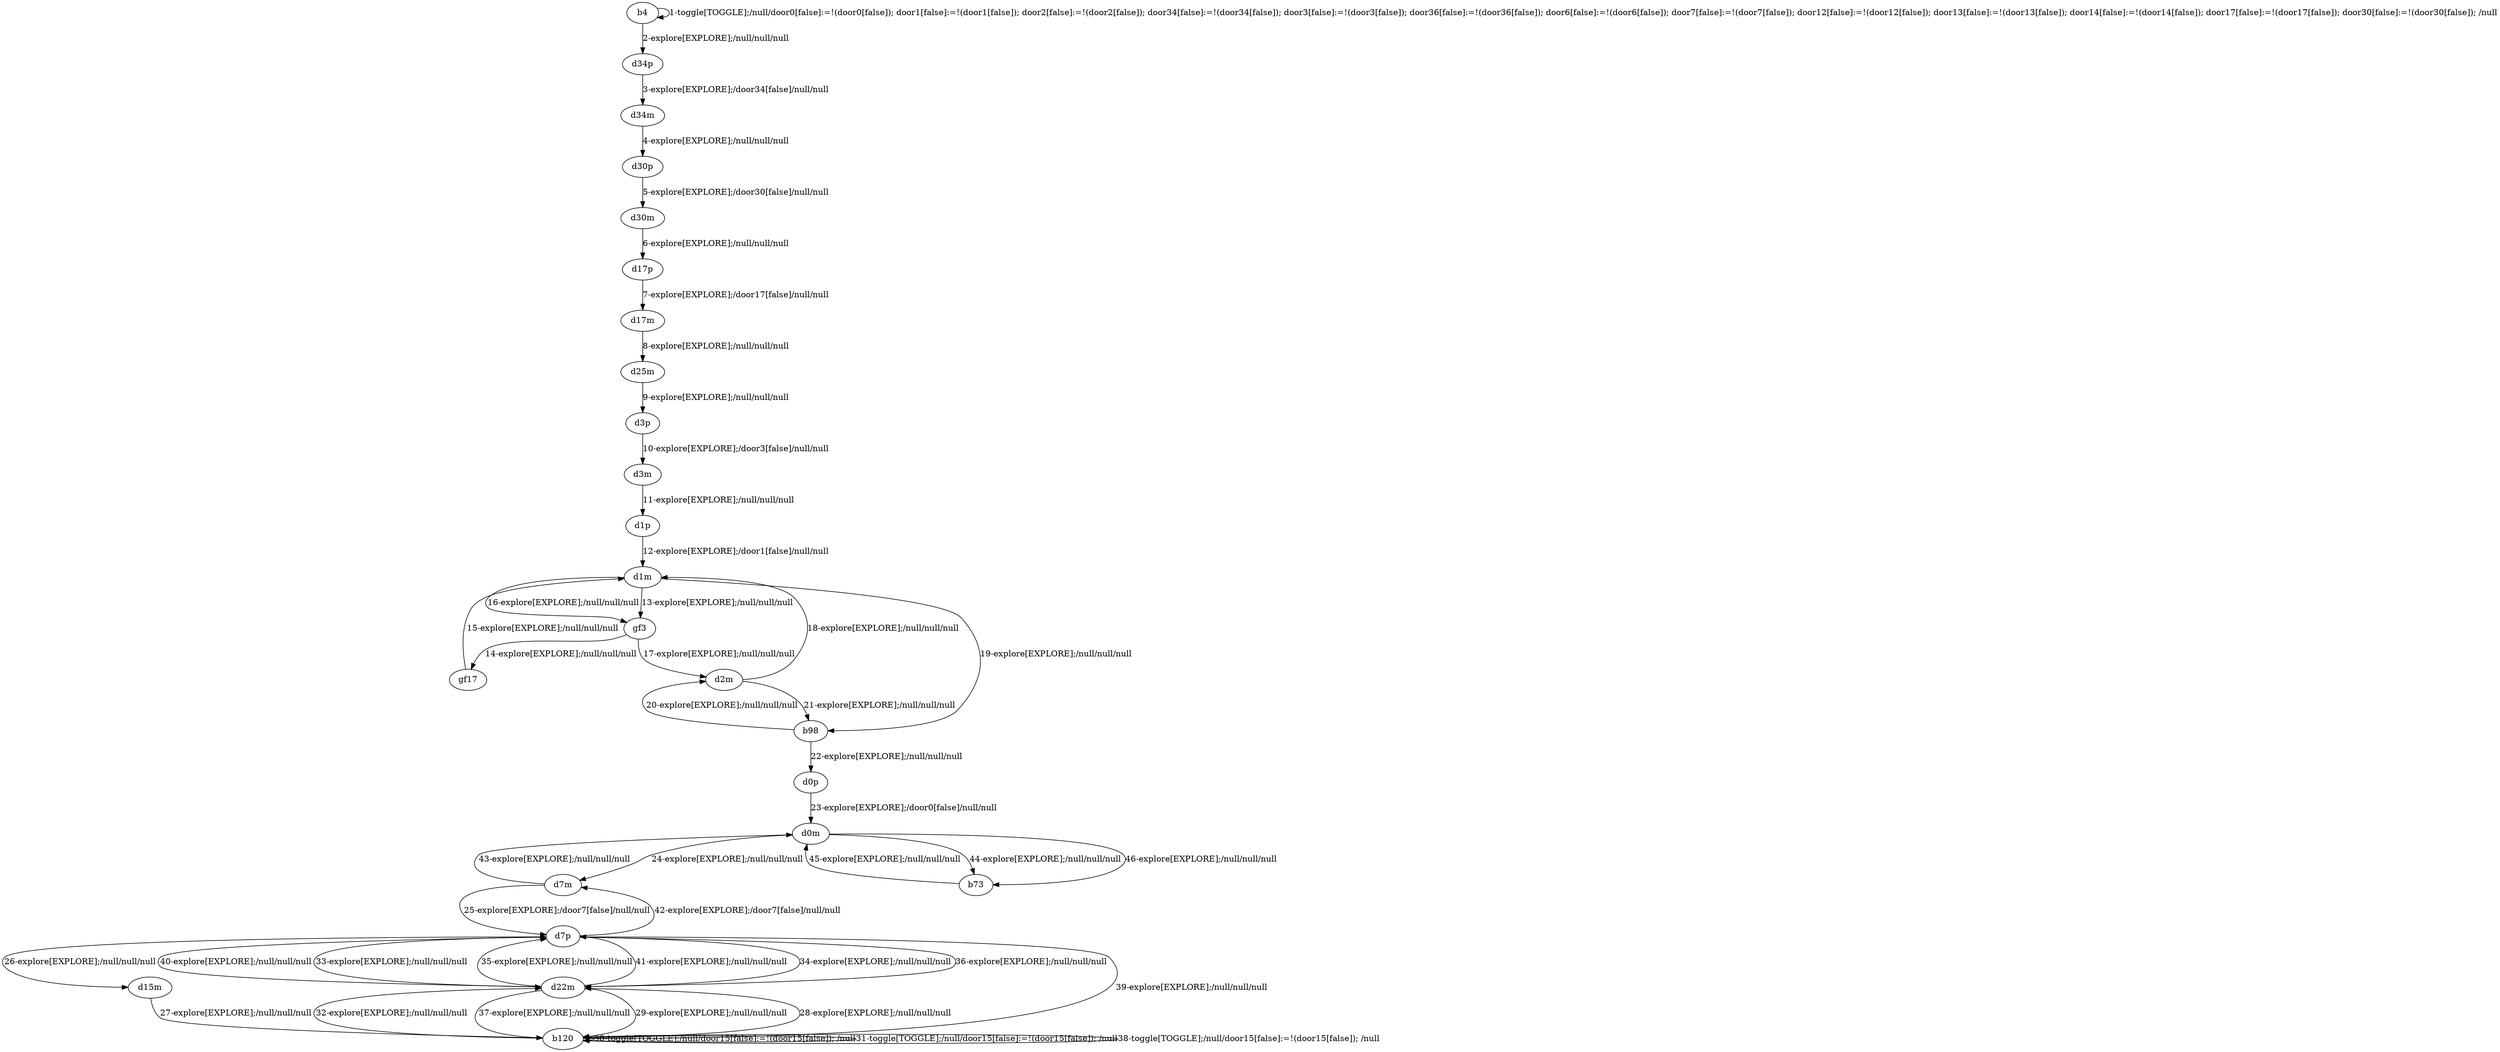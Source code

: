 # Total number of goals covered by this test: 1
# b73 --> d0m

digraph g {
"b4" -> "b4" [label = "1-toggle[TOGGLE];/null/door0[false]:=!(door0[false]); door1[false]:=!(door1[false]); door2[false]:=!(door2[false]); door34[false]:=!(door34[false]); door3[false]:=!(door3[false]); door36[false]:=!(door36[false]); door6[false]:=!(door6[false]); door7[false]:=!(door7[false]); door12[false]:=!(door12[false]); door13[false]:=!(door13[false]); door14[false]:=!(door14[false]); door17[false]:=!(door17[false]); door30[false]:=!(door30[false]); /null"];
"b4" -> "d34p" [label = "2-explore[EXPLORE];/null/null/null"];
"d34p" -> "d34m" [label = "3-explore[EXPLORE];/door34[false]/null/null"];
"d34m" -> "d30p" [label = "4-explore[EXPLORE];/null/null/null"];
"d30p" -> "d30m" [label = "5-explore[EXPLORE];/door30[false]/null/null"];
"d30m" -> "d17p" [label = "6-explore[EXPLORE];/null/null/null"];
"d17p" -> "d17m" [label = "7-explore[EXPLORE];/door17[false]/null/null"];
"d17m" -> "d25m" [label = "8-explore[EXPLORE];/null/null/null"];
"d25m" -> "d3p" [label = "9-explore[EXPLORE];/null/null/null"];
"d3p" -> "d3m" [label = "10-explore[EXPLORE];/door3[false]/null/null"];
"d3m" -> "d1p" [label = "11-explore[EXPLORE];/null/null/null"];
"d1p" -> "d1m" [label = "12-explore[EXPLORE];/door1[false]/null/null"];
"d1m" -> "gf3" [label = "13-explore[EXPLORE];/null/null/null"];
"gf3" -> "gf17" [label = "14-explore[EXPLORE];/null/null/null"];
"gf17" -> "d1m" [label = "15-explore[EXPLORE];/null/null/null"];
"d1m" -> "gf3" [label = "16-explore[EXPLORE];/null/null/null"];
"gf3" -> "d2m" [label = "17-explore[EXPLORE];/null/null/null"];
"d2m" -> "d1m" [label = "18-explore[EXPLORE];/null/null/null"];
"d1m" -> "b98" [label = "19-explore[EXPLORE];/null/null/null"];
"b98" -> "d2m" [label = "20-explore[EXPLORE];/null/null/null"];
"d2m" -> "b98" [label = "21-explore[EXPLORE];/null/null/null"];
"b98" -> "d0p" [label = "22-explore[EXPLORE];/null/null/null"];
"d0p" -> "d0m" [label = "23-explore[EXPLORE];/door0[false]/null/null"];
"d0m" -> "d7m" [label = "24-explore[EXPLORE];/null/null/null"];
"d7m" -> "d7p" [label = "25-explore[EXPLORE];/door7[false]/null/null"];
"d7p" -> "d15m" [label = "26-explore[EXPLORE];/null/null/null"];
"d15m" -> "b120" [label = "27-explore[EXPLORE];/null/null/null"];
"b120" -> "d22m" [label = "28-explore[EXPLORE];/null/null/null"];
"d22m" -> "b120" [label = "29-explore[EXPLORE];/null/null/null"];
"b120" -> "b120" [label = "30-toggle[TOGGLE];/null/door15[false]:=!(door15[false]); /null"];
"b120" -> "b120" [label = "31-toggle[TOGGLE];/null/door15[false]:=!(door15[false]); /null"];
"b120" -> "d22m" [label = "32-explore[EXPLORE];/null/null/null"];
"d22m" -> "d7p" [label = "33-explore[EXPLORE];/null/null/null"];
"d7p" -> "d22m" [label = "34-explore[EXPLORE];/null/null/null"];
"d22m" -> "d7p" [label = "35-explore[EXPLORE];/null/null/null"];
"d7p" -> "d22m" [label = "36-explore[EXPLORE];/null/null/null"];
"d22m" -> "b120" [label = "37-explore[EXPLORE];/null/null/null"];
"b120" -> "b120" [label = "38-toggle[TOGGLE];/null/door15[false]:=!(door15[false]); /null"];
"b120" -> "d7p" [label = "39-explore[EXPLORE];/null/null/null"];
"d7p" -> "d22m" [label = "40-explore[EXPLORE];/null/null/null"];
"d22m" -> "d7p" [label = "41-explore[EXPLORE];/null/null/null"];
"d7p" -> "d7m" [label = "42-explore[EXPLORE];/door7[false]/null/null"];
"d7m" -> "d0m" [label = "43-explore[EXPLORE];/null/null/null"];
"d0m" -> "b73" [label = "44-explore[EXPLORE];/null/null/null"];
"b73" -> "d0m" [label = "45-explore[EXPLORE];/null/null/null"];
"d0m" -> "b73" [label = "46-explore[EXPLORE];/null/null/null"];
}